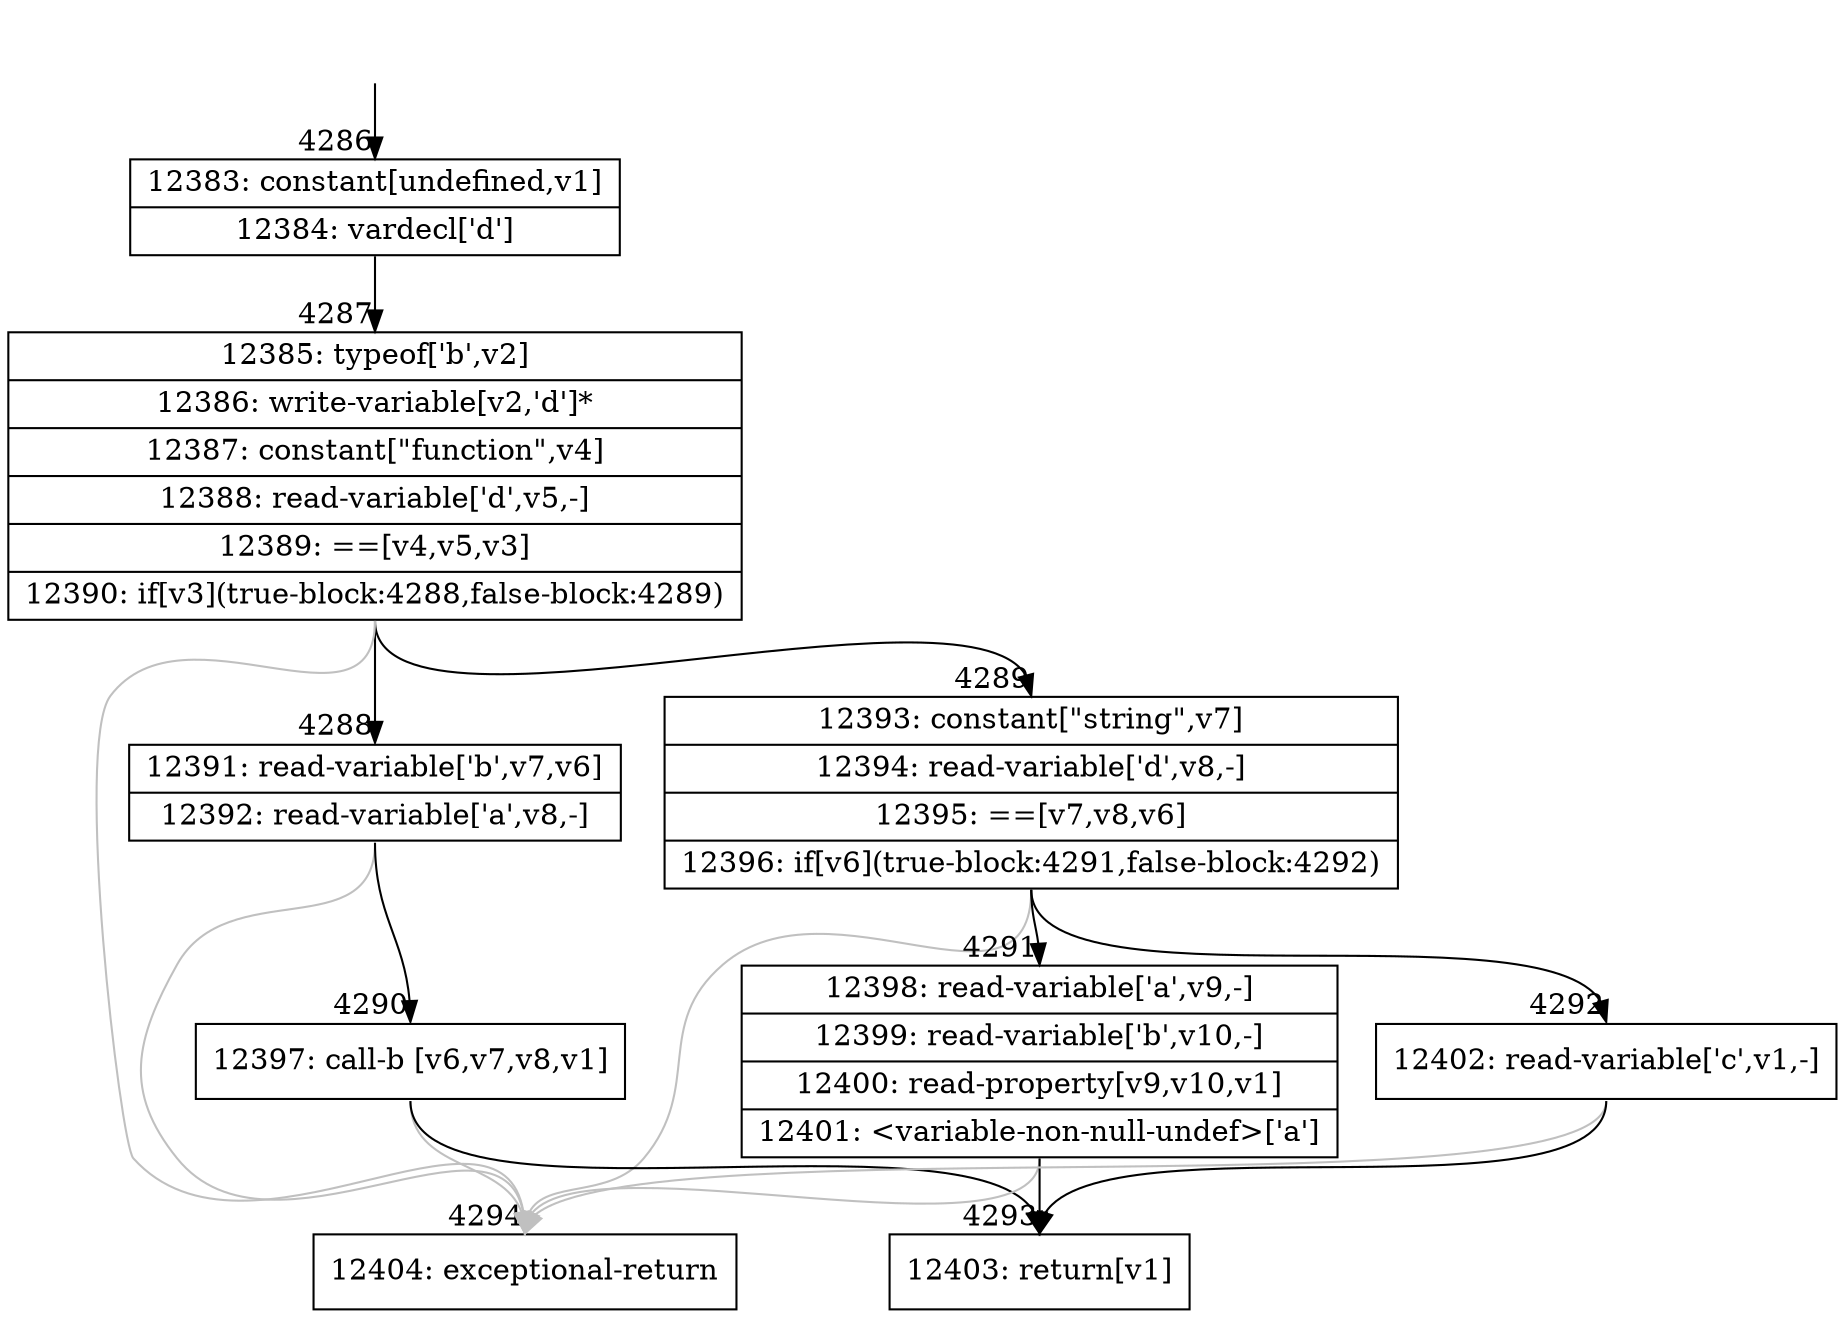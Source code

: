 digraph {
rankdir="TD"
BB_entry363[shape=none,label=""];
BB_entry363 -> BB4286 [tailport=s, headport=n, headlabel="    4286"]
BB4286 [shape=record label="{12383: constant[undefined,v1]|12384: vardecl['d']}" ] 
BB4286 -> BB4287 [tailport=s, headport=n, headlabel="      4287"]
BB4287 [shape=record label="{12385: typeof['b',v2]|12386: write-variable[v2,'d']*|12387: constant[\"function\",v4]|12388: read-variable['d',v5,-]|12389: ==[v4,v5,v3]|12390: if[v3](true-block:4288,false-block:4289)}" ] 
BB4287 -> BB4288 [tailport=s, headport=n, headlabel="      4288"]
BB4287 -> BB4289 [tailport=s, headport=n, headlabel="      4289"]
BB4287 -> BB4294 [tailport=s, headport=n, color=gray, headlabel="      4294"]
BB4288 [shape=record label="{12391: read-variable['b',v7,v6]|12392: read-variable['a',v8,-]}" ] 
BB4288 -> BB4290 [tailport=s, headport=n, headlabel="      4290"]
BB4288 -> BB4294 [tailport=s, headport=n, color=gray]
BB4289 [shape=record label="{12393: constant[\"string\",v7]|12394: read-variable['d',v8,-]|12395: ==[v7,v8,v6]|12396: if[v6](true-block:4291,false-block:4292)}" ] 
BB4289 -> BB4291 [tailport=s, headport=n, headlabel="      4291"]
BB4289 -> BB4292 [tailport=s, headport=n, headlabel="      4292"]
BB4289 -> BB4294 [tailport=s, headport=n, color=gray]
BB4290 [shape=record label="{12397: call-b [v6,v7,v8,v1]}" ] 
BB4290 -> BB4293 [tailport=s, headport=n, headlabel="      4293"]
BB4290 -> BB4294 [tailport=s, headport=n, color=gray]
BB4291 [shape=record label="{12398: read-variable['a',v9,-]|12399: read-variable['b',v10,-]|12400: read-property[v9,v10,v1]|12401: \<variable-non-null-undef\>['a']}" ] 
BB4291 -> BB4293 [tailport=s, headport=n]
BB4291 -> BB4294 [tailport=s, headport=n, color=gray]
BB4292 [shape=record label="{12402: read-variable['c',v1,-]}" ] 
BB4292 -> BB4293 [tailport=s, headport=n]
BB4292 -> BB4294 [tailport=s, headport=n, color=gray]
BB4293 [shape=record label="{12403: return[v1]}" ] 
BB4294 [shape=record label="{12404: exceptional-return}" ] 
}
